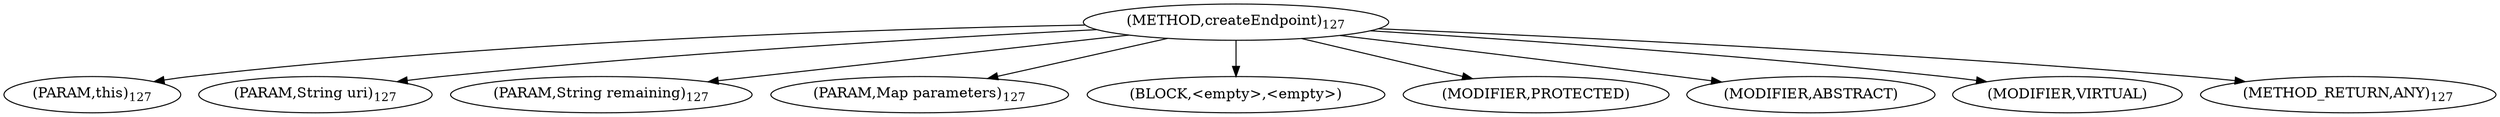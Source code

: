 digraph "createEndpoint" {  
"231" [label = <(METHOD,createEndpoint)<SUB>127</SUB>> ]
"232" [label = <(PARAM,this)<SUB>127</SUB>> ]
"233" [label = <(PARAM,String uri)<SUB>127</SUB>> ]
"234" [label = <(PARAM,String remaining)<SUB>127</SUB>> ]
"235" [label = <(PARAM,Map parameters)<SUB>127</SUB>> ]
"236" [label = <(BLOCK,&lt;empty&gt;,&lt;empty&gt;)> ]
"237" [label = <(MODIFIER,PROTECTED)> ]
"238" [label = <(MODIFIER,ABSTRACT)> ]
"239" [label = <(MODIFIER,VIRTUAL)> ]
"240" [label = <(METHOD_RETURN,ANY)<SUB>127</SUB>> ]
  "231" -> "232" 
  "231" -> "233" 
  "231" -> "234" 
  "231" -> "235" 
  "231" -> "236" 
  "231" -> "237" 
  "231" -> "238" 
  "231" -> "239" 
  "231" -> "240" 
}
